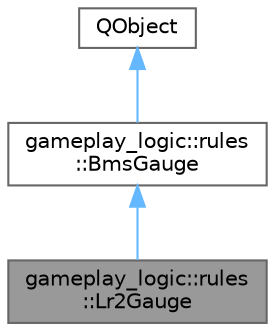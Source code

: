 digraph "gameplay_logic::rules::Lr2Gauge"
{
 // LATEX_PDF_SIZE
  bgcolor="transparent";
  edge [fontname=Helvetica,fontsize=10,labelfontname=Helvetica,labelfontsize=10];
  node [fontname=Helvetica,fontsize=10,shape=box,height=0.2,width=0.4];
  Node1 [id="Node000001",label="gameplay_logic::rules\l::Lr2Gauge",height=0.2,width=0.4,color="gray40", fillcolor="grey60", style="filled", fontcolor="black",tooltip=" "];
  Node2 -> Node1 [id="edge1_Node000001_Node000002",dir="back",color="steelblue1",style="solid",tooltip=" "];
  Node2 [id="Node000002",label="gameplay_logic::rules\l::BmsGauge",height=0.2,width=0.4,color="gray40", fillcolor="white", style="filled",URL="$classgameplay__logic_1_1rules_1_1BmsGauge.html",tooltip=" "];
  Node3 -> Node2 [id="edge2_Node000002_Node000003",dir="back",color="steelblue1",style="solid",tooltip=" "];
  Node3 [id="Node000003",label="QObject",height=0.2,width=0.4,color="gray40", fillcolor="white", style="filled",tooltip=" "];
}
